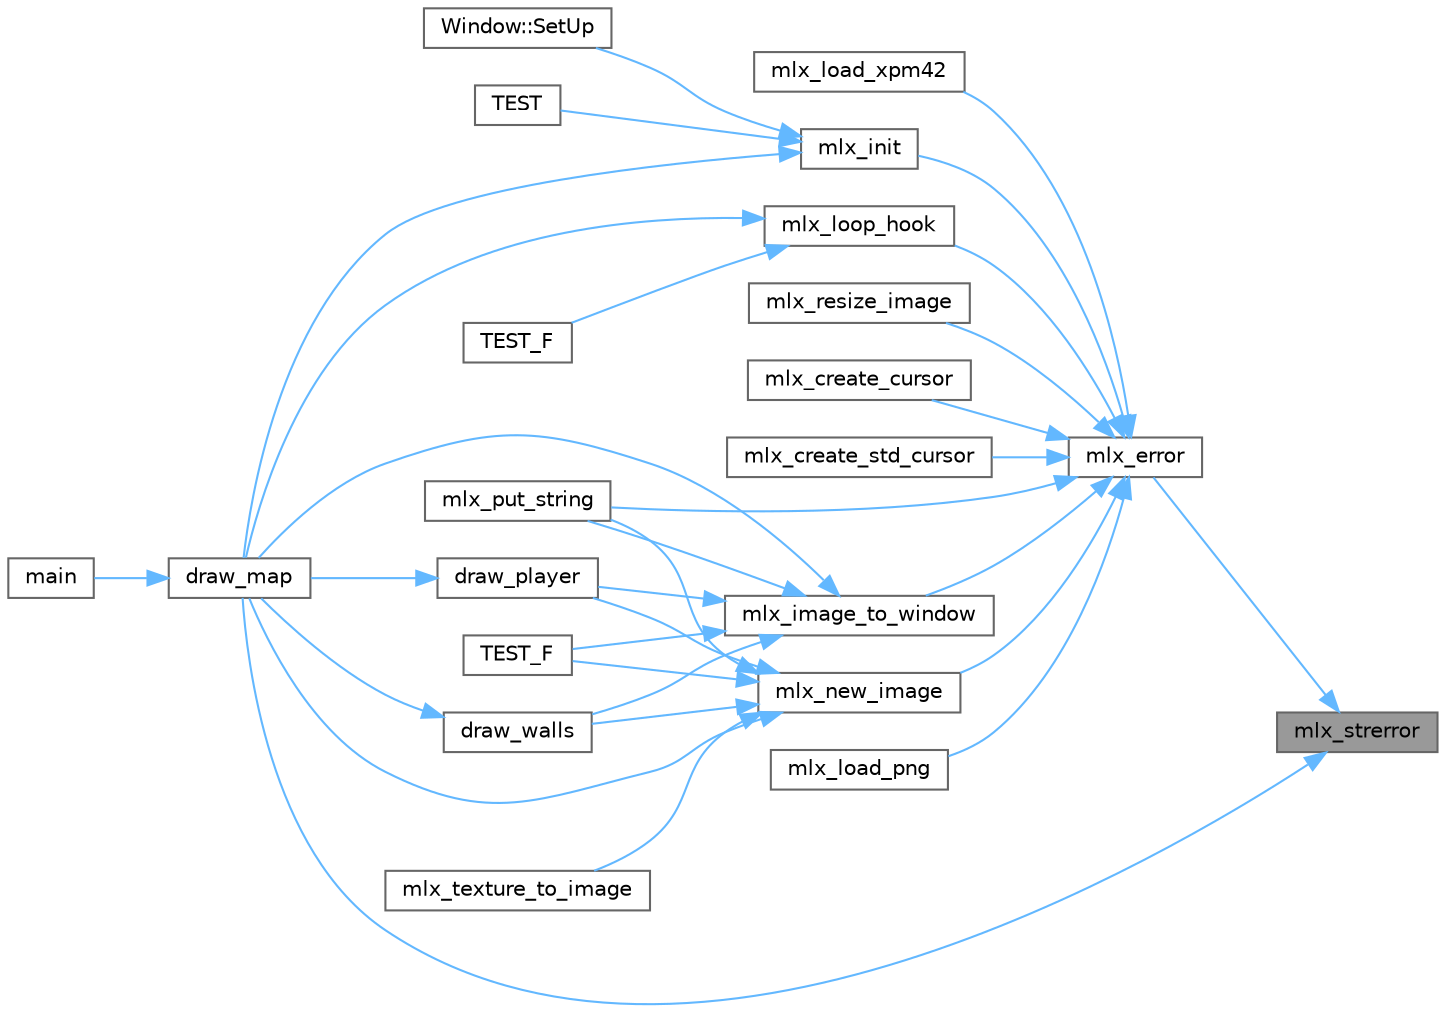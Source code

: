 digraph "mlx_strerror"
{
 // INTERACTIVE_SVG=YES
 // LATEX_PDF_SIZE
  bgcolor="transparent";
  edge [fontname=Helvetica,fontsize=10,labelfontname=Helvetica,labelfontsize=10];
  node [fontname=Helvetica,fontsize=10,shape=box,height=0.2,width=0.4];
  rankdir="RL";
  Node1 [label="mlx_strerror",height=0.2,width=0.4,color="gray40", fillcolor="grey60", style="filled", fontcolor="black",tooltip=" "];
  Node1 -> Node2 [dir="back",color="steelblue1",style="solid"];
  Node2 [label="draw_map",height=0.2,width=0.4,color="grey40", fillcolor="white", style="filled",URL="$draw__map_8c.html#a1dd6a7f325ca5e8aafa0fe462209b4bb",tooltip=" "];
  Node2 -> Node3 [dir="back",color="steelblue1",style="solid"];
  Node3 [label="main",height=0.2,width=0.4,color="grey40", fillcolor="white", style="filled",URL="$main_8c.html#a3c04138a5bfe5d72780bb7e82a18e627",tooltip=" "];
  Node1 -> Node4 [dir="back",color="steelblue1",style="solid"];
  Node4 [label="mlx_error",height=0.2,width=0.4,color="grey40", fillcolor="white", style="filled",URL="$mlx__error_8c.html#a3b5d95cdf353faaaa691ef8b2041b94f",tooltip=" "];
  Node4 -> Node5 [dir="back",color="steelblue1",style="solid"];
  Node5 [label="mlx_create_cursor",height=0.2,width=0.4,color="grey40", fillcolor="white", style="filled",URL="$mlx__cursor_8c.html#a655522e3e1ad1c0eb10ffe798ab0f383",tooltip=" "];
  Node4 -> Node6 [dir="back",color="steelblue1",style="solid"];
  Node6 [label="mlx_create_std_cursor",height=0.2,width=0.4,color="grey40", fillcolor="white", style="filled",URL="$mlx__cursor_8c.html#a758301bb6abb5a1320fd8f00c51e626e",tooltip=" "];
  Node4 -> Node7 [dir="back",color="steelblue1",style="solid"];
  Node7 [label="mlx_image_to_window",height=0.2,width=0.4,color="grey40", fillcolor="white", style="filled",URL="$mlx__images_8c.html#a06dbfde4fce913678e09b0af263b0c06",tooltip=" "];
  Node7 -> Node2 [dir="back",color="steelblue1",style="solid"];
  Node7 -> Node8 [dir="back",color="steelblue1",style="solid"];
  Node8 [label="draw_player",height=0.2,width=0.4,color="grey40", fillcolor="white", style="filled",URL="$draw__map_8c.html#a4870a2eab5a5ceb34b6085f67f1e2998",tooltip=" "];
  Node8 -> Node2 [dir="back",color="steelblue1",style="solid"];
  Node7 -> Node9 [dir="back",color="steelblue1",style="solid"];
  Node9 [label="draw_walls",height=0.2,width=0.4,color="grey40", fillcolor="white", style="filled",URL="$draw__map_8c.html#a130aac34cf392c1b07ed012b30469991",tooltip=" "];
  Node9 -> Node2 [dir="back",color="steelblue1",style="solid"];
  Node7 -> Node10 [dir="back",color="steelblue1",style="solid"];
  Node10 [label="mlx_put_string",height=0.2,width=0.4,color="grey40", fillcolor="white", style="filled",URL="$mlx__font_8c.html#a3c7e4790683c2dbc5159cb3a18c22e0b",tooltip=" "];
  Node7 -> Node11 [dir="back",color="steelblue1",style="solid"];
  Node11 [label="TEST_F",height=0.2,width=0.4,color="grey40", fillcolor="white", style="filled",URL="$tests_8cpp.html#a91cc672d0a00ed4c9c957a7403d10c52",tooltip=" "];
  Node4 -> Node12 [dir="back",color="steelblue1",style="solid"];
  Node12 [label="mlx_init",height=0.2,width=0.4,color="grey40", fillcolor="white", style="filled",URL="$mlx__init_8c.html#a32988a5ce7aaa25a448b61b0ac410cec",tooltip=" "];
  Node12 -> Node2 [dir="back",color="steelblue1",style="solid"];
  Node12 -> Node13 [dir="back",color="steelblue1",style="solid"];
  Node13 [label="Window::SetUp",height=0.2,width=0.4,color="grey40", fillcolor="white", style="filled",URL="$classWindow.html#a853c1fb2e3d27366fb37892161d17014",tooltip=" "];
  Node12 -> Node14 [dir="back",color="steelblue1",style="solid"];
  Node14 [label="TEST",height=0.2,width=0.4,color="grey40", fillcolor="white", style="filled",URL="$tests_8cpp.html#a3e69cb2acfdf4102ece9c9a2927d8e84",tooltip=" "];
  Node4 -> Node15 [dir="back",color="steelblue1",style="solid"];
  Node15 [label="mlx_load_png",height=0.2,width=0.4,color="grey40", fillcolor="white", style="filled",URL="$mlx__png_8c.html#a010df0dc1115d0904bbe370cc51c7a56",tooltip=" "];
  Node4 -> Node16 [dir="back",color="steelblue1",style="solid"];
  Node16 [label="mlx_load_xpm42",height=0.2,width=0.4,color="grey40", fillcolor="white", style="filled",URL="$mlx__xpm42_8c.html#a4e43a95dd957b6771633389dc650003d",tooltip=" "];
  Node4 -> Node17 [dir="back",color="steelblue1",style="solid"];
  Node17 [label="mlx_loop_hook",height=0.2,width=0.4,color="grey40", fillcolor="white", style="filled",URL="$mlx__loop_8c.html#afc772cc4204df8de0388e9bb38768d10",tooltip=" "];
  Node17 -> Node2 [dir="back",color="steelblue1",style="solid"];
  Node17 -> Node18 [dir="back",color="steelblue1",style="solid"];
  Node18 [label="TEST_F",height=0.2,width=0.4,color="grey40", fillcolor="white", style="filled",URL="$tests_8cpp.html#a0bea0b82a8268d65dc6d1a6f5a55750f",tooltip=" "];
  Node4 -> Node19 [dir="back",color="steelblue1",style="solid"];
  Node19 [label="mlx_new_image",height=0.2,width=0.4,color="grey40", fillcolor="white", style="filled",URL="$mlx__images_8c.html#abe515cadb9b88a9d064383da276c2467",tooltip=" "];
  Node19 -> Node2 [dir="back",color="steelblue1",style="solid"];
  Node19 -> Node8 [dir="back",color="steelblue1",style="solid"];
  Node19 -> Node9 [dir="back",color="steelblue1",style="solid"];
  Node19 -> Node10 [dir="back",color="steelblue1",style="solid"];
  Node19 -> Node20 [dir="back",color="steelblue1",style="solid"];
  Node20 [label="mlx_texture_to_image",height=0.2,width=0.4,color="grey40", fillcolor="white", style="filled",URL="$mlx__texture_8c.html#a140fd59feca1fefb31944cf074fc4c87",tooltip=" "];
  Node19 -> Node11 [dir="back",color="steelblue1",style="solid"];
  Node4 -> Node10 [dir="back",color="steelblue1",style="solid"];
  Node4 -> Node21 [dir="back",color="steelblue1",style="solid"];
  Node21 [label="mlx_resize_image",height=0.2,width=0.4,color="grey40", fillcolor="white", style="filled",URL="$mlx__images_8c.html#a38c0b46353a7c9a1e2b6222f2d7126eb",tooltip=" "];
}
